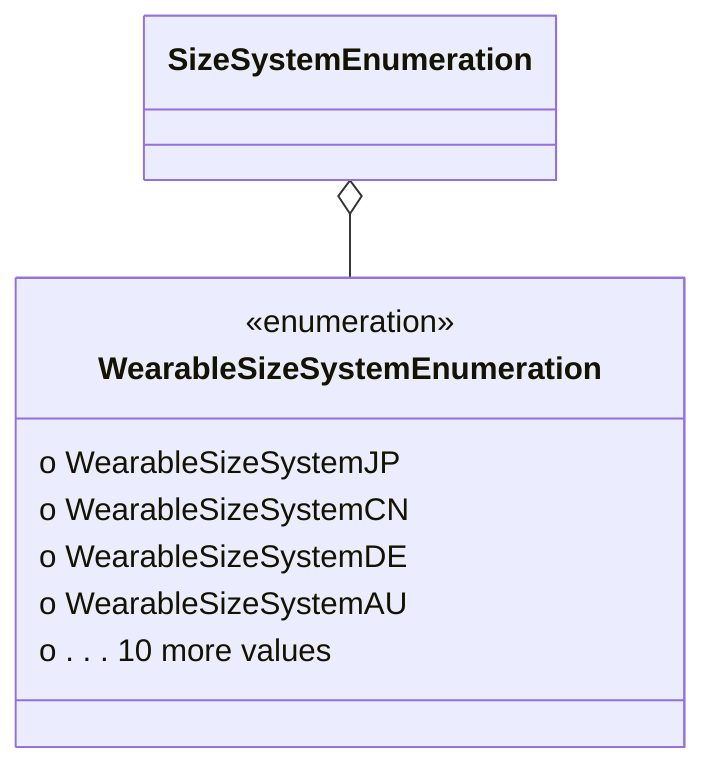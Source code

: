 classDiagram
SizeSystemEnumeration o-- WearableSizeSystemEnumeration
  class WearableSizeSystemEnumeration {
<<enumeration>>
  o WearableSizeSystemJP
  o WearableSizeSystemCN
  o WearableSizeSystemDE
  o WearableSizeSystemAU
  o . . . 10 more values
}
